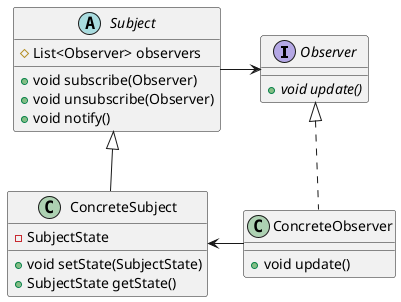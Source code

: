 @startuml
interface Observer {
    + {abstract} void update()
}

class ConcreteObserver implements Observer {
    + void update()
}

abstract class Subject {
    # List<Observer> observers
    + void subscribe(Observer)
    + void unsubscribe(Observer)
    + void notify()
}

Subject -right-> Observer

class ConcreteSubject extends Subject {
    - SubjectState
    + void setState(SubjectState)
    + SubjectState getState()
}

ConcreteObserver -left-> ConcreteSubject
@enduml